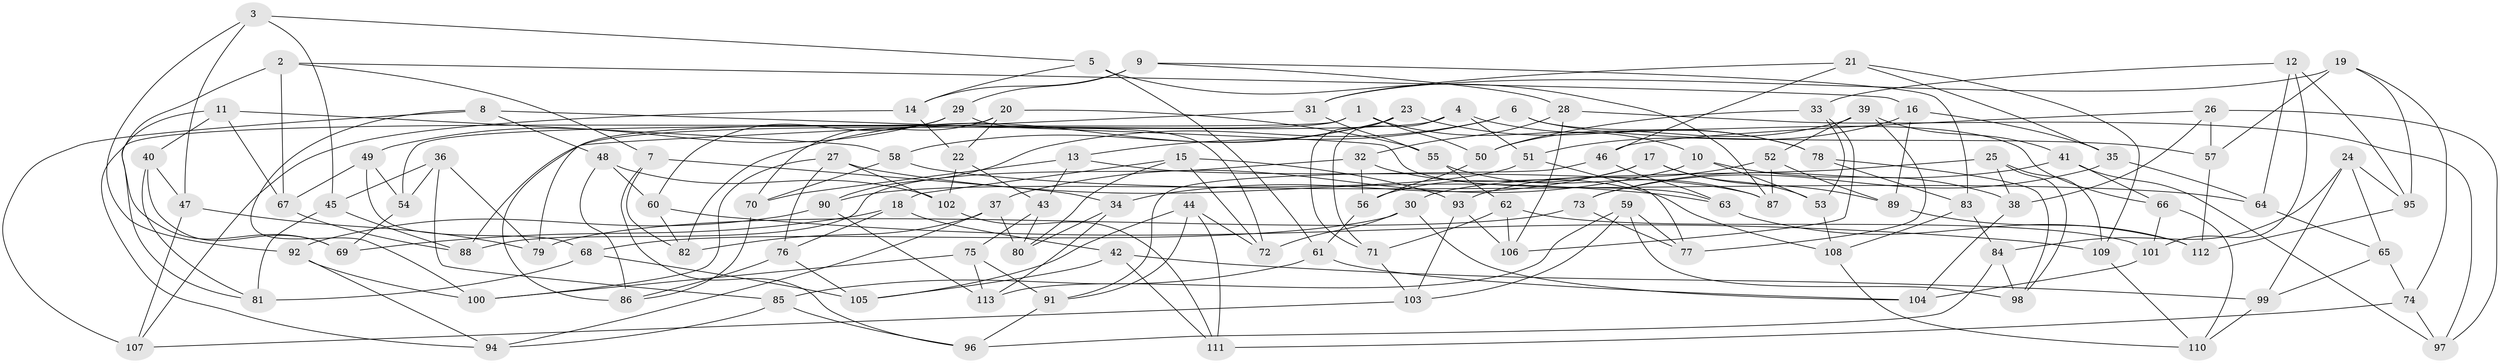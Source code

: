 // Generated by graph-tools (version 1.1) at 2025/50/03/09/25 03:50:48]
// undirected, 113 vertices, 226 edges
graph export_dot {
graph [start="1"]
  node [color=gray90,style=filled];
  1;
  2;
  3;
  4;
  5;
  6;
  7;
  8;
  9;
  10;
  11;
  12;
  13;
  14;
  15;
  16;
  17;
  18;
  19;
  20;
  21;
  22;
  23;
  24;
  25;
  26;
  27;
  28;
  29;
  30;
  31;
  32;
  33;
  34;
  35;
  36;
  37;
  38;
  39;
  40;
  41;
  42;
  43;
  44;
  45;
  46;
  47;
  48;
  49;
  50;
  51;
  52;
  53;
  54;
  55;
  56;
  57;
  58;
  59;
  60;
  61;
  62;
  63;
  64;
  65;
  66;
  67;
  68;
  69;
  70;
  71;
  72;
  73;
  74;
  75;
  76;
  77;
  78;
  79;
  80;
  81;
  82;
  83;
  84;
  85;
  86;
  87;
  88;
  89;
  90;
  91;
  92;
  93;
  94;
  95;
  96;
  97;
  98;
  99;
  100;
  101;
  102;
  103;
  104;
  105;
  106;
  107;
  108;
  109;
  110;
  111;
  112;
  113;
  1 -- 86;
  1 -- 54;
  1 -- 50;
  1 -- 10;
  2 -- 16;
  2 -- 7;
  2 -- 67;
  2 -- 69;
  3 -- 92;
  3 -- 47;
  3 -- 5;
  3 -- 45;
  4 -- 88;
  4 -- 51;
  4 -- 71;
  4 -- 78;
  5 -- 61;
  5 -- 14;
  5 -- 87;
  6 -- 13;
  6 -- 90;
  6 -- 57;
  6 -- 66;
  7 -- 82;
  7 -- 96;
  7 -- 34;
  8 -- 100;
  8 -- 63;
  8 -- 48;
  8 -- 107;
  9 -- 29;
  9 -- 28;
  9 -- 14;
  9 -- 83;
  10 -- 37;
  10 -- 38;
  10 -- 53;
  11 -- 58;
  11 -- 67;
  11 -- 81;
  11 -- 40;
  12 -- 101;
  12 -- 64;
  12 -- 33;
  12 -- 95;
  13 -- 43;
  13 -- 70;
  13 -- 87;
  14 -- 22;
  14 -- 107;
  15 -- 18;
  15 -- 80;
  15 -- 72;
  15 -- 93;
  16 -- 35;
  16 -- 89;
  16 -- 51;
  17 -- 34;
  17 -- 56;
  17 -- 89;
  17 -- 53;
  18 -- 69;
  18 -- 76;
  18 -- 42;
  19 -- 95;
  19 -- 74;
  19 -- 31;
  19 -- 57;
  20 -- 70;
  20 -- 55;
  20 -- 22;
  20 -- 94;
  21 -- 31;
  21 -- 109;
  21 -- 46;
  21 -- 35;
  22 -- 43;
  22 -- 102;
  23 -- 71;
  23 -- 78;
  23 -- 82;
  23 -- 58;
  24 -- 95;
  24 -- 65;
  24 -- 84;
  24 -- 99;
  25 -- 30;
  25 -- 98;
  25 -- 38;
  25 -- 109;
  26 -- 38;
  26 -- 46;
  26 -- 97;
  26 -- 57;
  27 -- 76;
  27 -- 63;
  27 -- 100;
  27 -- 102;
  28 -- 32;
  28 -- 97;
  28 -- 106;
  29 -- 72;
  29 -- 60;
  29 -- 49;
  30 -- 68;
  30 -- 72;
  30 -- 104;
  31 -- 55;
  31 -- 79;
  32 -- 108;
  32 -- 88;
  32 -- 56;
  33 -- 106;
  33 -- 53;
  33 -- 50;
  34 -- 80;
  34 -- 113;
  35 -- 64;
  35 -- 73;
  36 -- 45;
  36 -- 54;
  36 -- 85;
  36 -- 79;
  37 -- 80;
  37 -- 82;
  37 -- 94;
  38 -- 104;
  39 -- 41;
  39 -- 77;
  39 -- 50;
  39 -- 52;
  40 -- 69;
  40 -- 81;
  40 -- 47;
  41 -- 73;
  41 -- 66;
  41 -- 97;
  42 -- 111;
  42 -- 99;
  42 -- 105;
  43 -- 80;
  43 -- 75;
  44 -- 72;
  44 -- 105;
  44 -- 111;
  44 -- 91;
  45 -- 81;
  45 -- 88;
  46 -- 63;
  46 -- 91;
  47 -- 107;
  47 -- 79;
  48 -- 86;
  48 -- 102;
  48 -- 60;
  49 -- 67;
  49 -- 68;
  49 -- 54;
  50 -- 56;
  51 -- 90;
  51 -- 77;
  52 -- 93;
  52 -- 87;
  52 -- 89;
  53 -- 108;
  54 -- 69;
  55 -- 87;
  55 -- 62;
  56 -- 61;
  57 -- 112;
  58 -- 64;
  58 -- 70;
  59 -- 77;
  59 -- 103;
  59 -- 113;
  59 -- 98;
  60 -- 109;
  60 -- 82;
  61 -- 104;
  61 -- 85;
  62 -- 106;
  62 -- 71;
  62 -- 101;
  63 -- 112;
  64 -- 65;
  65 -- 74;
  65 -- 99;
  66 -- 110;
  66 -- 101;
  67 -- 88;
  68 -- 81;
  68 -- 105;
  70 -- 86;
  71 -- 103;
  73 -- 77;
  73 -- 79;
  74 -- 97;
  74 -- 111;
  75 -- 100;
  75 -- 91;
  75 -- 113;
  76 -- 105;
  76 -- 86;
  78 -- 98;
  78 -- 83;
  83 -- 84;
  83 -- 108;
  84 -- 98;
  84 -- 96;
  85 -- 96;
  85 -- 94;
  89 -- 112;
  90 -- 92;
  90 -- 113;
  91 -- 96;
  92 -- 100;
  92 -- 94;
  93 -- 103;
  93 -- 106;
  95 -- 112;
  99 -- 110;
  101 -- 104;
  102 -- 111;
  103 -- 107;
  108 -- 110;
  109 -- 110;
}
